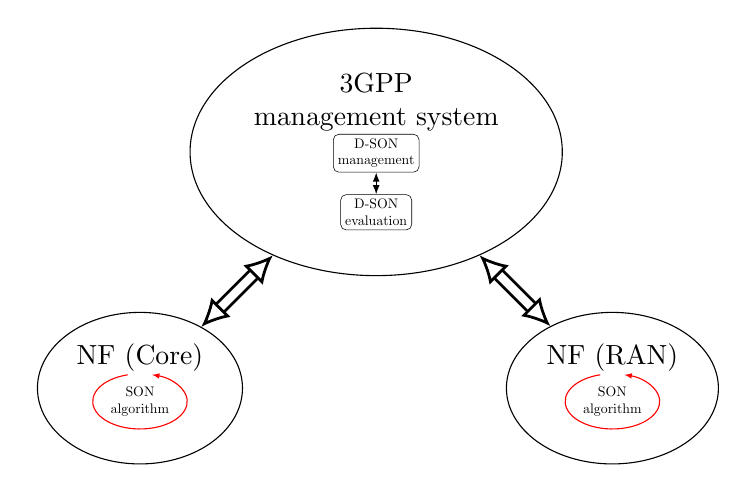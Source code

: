 \tikzset{
    partial ellipse/.style args={#1:#2:#3}{
        insert path={+ (#1:#3) arc (#1:#2:#3)}
    }
}

\begin{tikzpicture}
	\node (mano) [draw, ellipse, align=center] at (0,0) {
		3GPP \\ management system \\
		\scalebox{.5}{%
		\begin{tikzpicture}
			\node (management) [draw, rectangle, rounded corners, align=center] at (0,0) {D-SON \\ management};
			\node (evaluation) [draw, rectangle, rounded corners, align=center] at (0,-1.5) {D-SON \\ evaluation};
			\draw [Latex-Latex, thick] (management) -- (evaluation);
		\end{tikzpicture}%
		}
	 };
	\node (core) [draw, ellipse, align=center] at (-3, -3) {
		NF (Core) \\
		\scalebox{.5}{%
		\begin{tikzpicture}
			\node [align=center] at (0,0) {SON \\ algorithm};
			\draw[thick, solid, red, -latex] (0,0) [partial ellipse=105:435:1.2cm and 0.7cm];
		\end{tikzpicture}%
		}
	};
	\node (ran)  [draw, ellipse, align=center] at ( 3, -3) {
		NF (RAN) \\
		\scalebox{.5}{%
		\begin{tikzpicture}
			\node [align=center] at (0,0) {SON \\ algorithm};
			\draw[thick, solid, red, -latex] (0,0) [partial ellipse=105:435:1.2cm and 0.7cm];
		\end{tikzpicture}%
		}
	};

	\draw [line width=1pt, double distance=3pt, {Latex[width=10pt, length=10pt, open]}-{Latex[width=10pt, length=10pt, open]}] (mano) -- (core);
	\draw [line width=1pt, double distance=3pt, {Latex[width=10pt, length=10pt, open]}-{Latex[width=10pt, length=10pt, open]}] (mano) -- (ran);
\end{tikzpicture}
